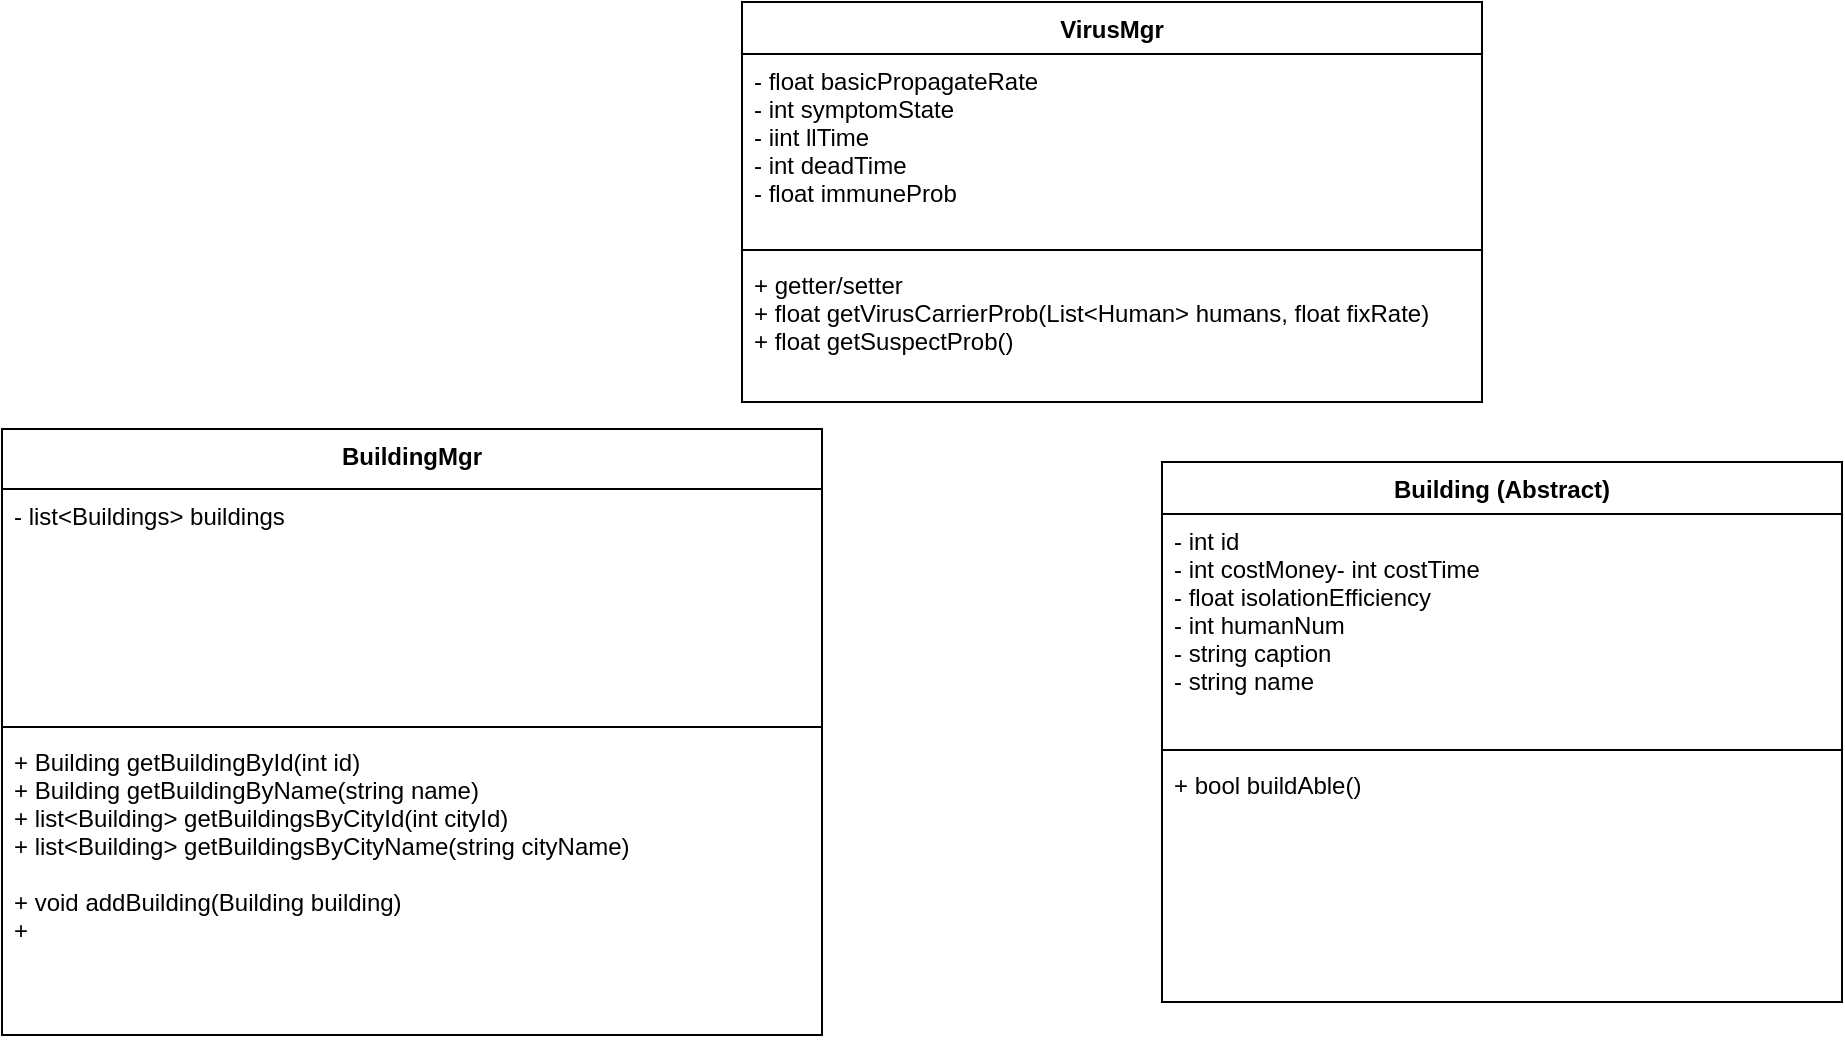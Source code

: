 <mxfile version="13.4.9" type="github"><diagram id="BQbcjQwZTLhGCG3MN0YG" name="Page-1"><mxGraphModel dx="1422" dy="769" grid="1" gridSize="10" guides="1" tooltips="1" connect="1" arrows="1" fold="1" page="1" pageScale="1" pageWidth="827" pageHeight="1169" math="0" shadow="0"><root><mxCell id="0"/><mxCell id="1" parent="0"/><mxCell id="30hFhSEf_klK13ai8RJI-1" value="VirusMgr" style="swimlane;fontStyle=1;align=center;verticalAlign=top;childLayout=stackLayout;horizontal=1;startSize=26;horizontalStack=0;resizeParent=1;resizeParentMax=0;resizeLast=0;collapsible=1;marginBottom=0;" vertex="1" parent="1"><mxGeometry x="430" y="590" width="370" height="200" as="geometry"><mxRectangle x="540" y="100" width="80" height="26" as="alternateBounds"/></mxGeometry></mxCell><mxCell id="30hFhSEf_klK13ai8RJI-2" value="- float basicPropagateRate &#xA;- int symptomState&#xA;- iint llTime&#xA;- int deadTime&#xA;- float immuneProb&#xA;" style="text;strokeColor=none;fillColor=none;align=left;verticalAlign=top;spacingLeft=4;spacingRight=4;overflow=hidden;rotatable=0;points=[[0,0.5],[1,0.5]];portConstraint=eastwest;" vertex="1" parent="30hFhSEf_klK13ai8RJI-1"><mxGeometry y="26" width="370" height="94" as="geometry"/></mxCell><mxCell id="30hFhSEf_klK13ai8RJI-3" value="" style="line;strokeWidth=1;fillColor=none;align=left;verticalAlign=middle;spacingTop=-1;spacingLeft=3;spacingRight=3;rotatable=0;labelPosition=right;points=[];portConstraint=eastwest;" vertex="1" parent="30hFhSEf_klK13ai8RJI-1"><mxGeometry y="120" width="370" height="8" as="geometry"/></mxCell><mxCell id="30hFhSEf_klK13ai8RJI-4" value="+ getter/setter&#xA;+ float getVirusCarrierProb(List&lt;Human&gt; humans, float fixRate)&#xA;+ float getSuspectProb()" style="text;strokeColor=none;fillColor=none;align=left;verticalAlign=top;spacingLeft=4;spacingRight=4;overflow=hidden;rotatable=0;points=[[0,0.5],[1,0.5]];portConstraint=eastwest;" vertex="1" parent="30hFhSEf_klK13ai8RJI-1"><mxGeometry y="128" width="370" height="72" as="geometry"/></mxCell><mxCell id="30hFhSEf_klK13ai8RJI-5" value="Building (Abstract)" style="swimlane;fontStyle=1;align=center;verticalAlign=top;childLayout=stackLayout;horizontal=1;startSize=26;horizontalStack=0;resizeParent=1;resizeParentMax=0;resizeLast=0;collapsible=1;marginBottom=0;" vertex="1" parent="1"><mxGeometry x="640" y="820" width="340" height="270" as="geometry"/></mxCell><mxCell id="30hFhSEf_klK13ai8RJI-6" value="- int id&#xA;- int costMoney- int costTime&#xA;- float isolationEfficiency&#xA;- int humanNum&#xA;- string caption&#xA;- string name&#xA;" style="text;strokeColor=none;fillColor=none;align=left;verticalAlign=top;spacingLeft=4;spacingRight=4;overflow=hidden;rotatable=0;points=[[0,0.5],[1,0.5]];portConstraint=eastwest;" vertex="1" parent="30hFhSEf_klK13ai8RJI-5"><mxGeometry y="26" width="340" height="114" as="geometry"/></mxCell><mxCell id="30hFhSEf_klK13ai8RJI-7" value="" style="line;strokeWidth=1;fillColor=none;align=left;verticalAlign=middle;spacingTop=-1;spacingLeft=3;spacingRight=3;rotatable=0;labelPosition=right;points=[];portConstraint=eastwest;" vertex="1" parent="30hFhSEf_klK13ai8RJI-5"><mxGeometry y="140" width="340" height="8" as="geometry"/></mxCell><mxCell id="30hFhSEf_klK13ai8RJI-8" value="+ bool buildAble()&#xA;" style="text;strokeColor=none;fillColor=none;align=left;verticalAlign=top;spacingLeft=4;spacingRight=4;overflow=hidden;rotatable=0;points=[[0,0.5],[1,0.5]];portConstraint=eastwest;" vertex="1" parent="30hFhSEf_klK13ai8RJI-5"><mxGeometry y="148" width="340" height="122" as="geometry"/></mxCell><mxCell id="30hFhSEf_klK13ai8RJI-9" value="BuildingMgr" style="swimlane;fontStyle=1;align=center;verticalAlign=top;childLayout=stackLayout;horizontal=1;startSize=30;horizontalStack=0;resizeParent=1;resizeParentMax=0;resizeLast=0;collapsible=1;marginBottom=0;" vertex="1" parent="1"><mxGeometry x="60" y="803.5" width="410" height="303" as="geometry"/></mxCell><mxCell id="30hFhSEf_klK13ai8RJI-10" value="- list&lt;Buildings&gt; buildings" style="text;strokeColor=none;fillColor=none;align=left;verticalAlign=top;spacingLeft=4;spacingRight=4;overflow=hidden;rotatable=0;points=[[0,0.5],[1,0.5]];portConstraint=eastwest;" vertex="1" parent="30hFhSEf_klK13ai8RJI-9"><mxGeometry y="30" width="410" height="115" as="geometry"/></mxCell><mxCell id="30hFhSEf_klK13ai8RJI-11" value="" style="line;strokeWidth=1;fillColor=none;align=left;verticalAlign=middle;spacingTop=-1;spacingLeft=3;spacingRight=3;rotatable=0;labelPosition=right;points=[];portConstraint=eastwest;" vertex="1" parent="30hFhSEf_klK13ai8RJI-9"><mxGeometry y="145" width="410" height="8" as="geometry"/></mxCell><mxCell id="30hFhSEf_klK13ai8RJI-12" value="+ Building getBuildingById(int id)&#xA;+ Building getBuildingByName(string name)&#xA;+ list&lt;Building&gt; getBuildingsByCityId(int cityId)&#xA;+ list&lt;Building&gt; getBuildingsByCityName(string cityName)&#xA;&#xA;+ void addBuilding(Building building)&#xA;+ &#xA;&#xA;" style="text;strokeColor=none;fillColor=none;align=left;verticalAlign=top;spacingLeft=4;spacingRight=4;overflow=hidden;rotatable=0;points=[[0,0.5],[1,0.5]];portConstraint=eastwest;" vertex="1" parent="30hFhSEf_klK13ai8RJI-9"><mxGeometry y="153" width="410" height="150" as="geometry"/></mxCell></root></mxGraphModel></diagram></mxfile>